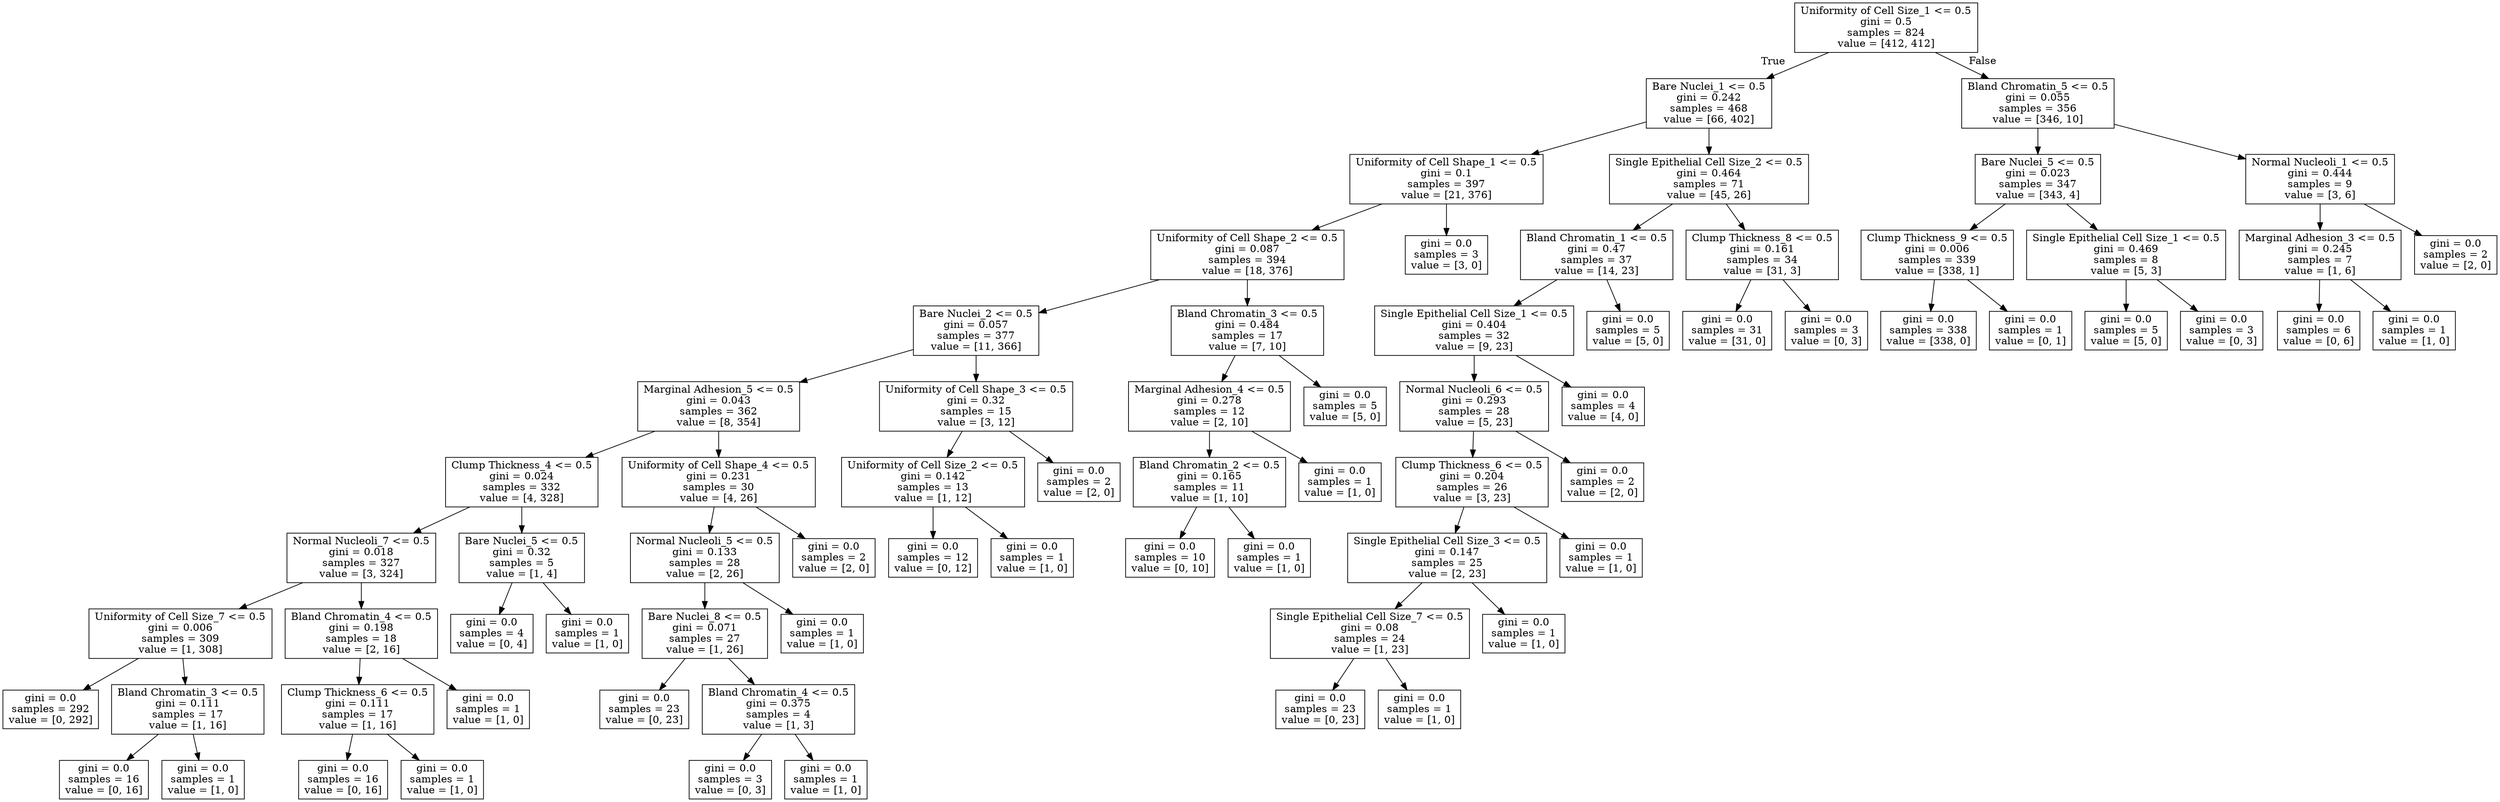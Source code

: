digraph Tree {
node [shape=box] ;
0 [label="Uniformity of Cell Size_1 <= 0.5\ngini = 0.5\nsamples = 824\nvalue = [412, 412]"] ;
1 [label="Bare Nuclei_1 <= 0.5\ngini = 0.242\nsamples = 468\nvalue = [66, 402]"] ;
0 -> 1 [labeldistance=2.5, labelangle=45, headlabel="True"] ;
2 [label="Uniformity of Cell Shape_1 <= 0.5\ngini = 0.1\nsamples = 397\nvalue = [21, 376]"] ;
1 -> 2 ;
3 [label="Uniformity of Cell Shape_2 <= 0.5\ngini = 0.087\nsamples = 394\nvalue = [18, 376]"] ;
2 -> 3 ;
4 [label="Bare Nuclei_2 <= 0.5\ngini = 0.057\nsamples = 377\nvalue = [11, 366]"] ;
3 -> 4 ;
5 [label="Marginal Adhesion_5 <= 0.5\ngini = 0.043\nsamples = 362\nvalue = [8, 354]"] ;
4 -> 5 ;
6 [label="Clump Thickness_4 <= 0.5\ngini = 0.024\nsamples = 332\nvalue = [4, 328]"] ;
5 -> 6 ;
7 [label="Normal Nucleoli_7 <= 0.5\ngini = 0.018\nsamples = 327\nvalue = [3, 324]"] ;
6 -> 7 ;
8 [label="Uniformity of Cell Size_7 <= 0.5\ngini = 0.006\nsamples = 309\nvalue = [1, 308]"] ;
7 -> 8 ;
9 [label="gini = 0.0\nsamples = 292\nvalue = [0, 292]"] ;
8 -> 9 ;
10 [label="Bland Chromatin_3 <= 0.5\ngini = 0.111\nsamples = 17\nvalue = [1, 16]"] ;
8 -> 10 ;
11 [label="gini = 0.0\nsamples = 16\nvalue = [0, 16]"] ;
10 -> 11 ;
12 [label="gini = 0.0\nsamples = 1\nvalue = [1, 0]"] ;
10 -> 12 ;
13 [label="Bland Chromatin_4 <= 0.5\ngini = 0.198\nsamples = 18\nvalue = [2, 16]"] ;
7 -> 13 ;
14 [label="Clump Thickness_6 <= 0.5\ngini = 0.111\nsamples = 17\nvalue = [1, 16]"] ;
13 -> 14 ;
15 [label="gini = 0.0\nsamples = 16\nvalue = [0, 16]"] ;
14 -> 15 ;
16 [label="gini = 0.0\nsamples = 1\nvalue = [1, 0]"] ;
14 -> 16 ;
17 [label="gini = 0.0\nsamples = 1\nvalue = [1, 0]"] ;
13 -> 17 ;
18 [label="Bare Nuclei_5 <= 0.5\ngini = 0.32\nsamples = 5\nvalue = [1, 4]"] ;
6 -> 18 ;
19 [label="gini = 0.0\nsamples = 4\nvalue = [0, 4]"] ;
18 -> 19 ;
20 [label="gini = 0.0\nsamples = 1\nvalue = [1, 0]"] ;
18 -> 20 ;
21 [label="Uniformity of Cell Shape_4 <= 0.5\ngini = 0.231\nsamples = 30\nvalue = [4, 26]"] ;
5 -> 21 ;
22 [label="Normal Nucleoli_5 <= 0.5\ngini = 0.133\nsamples = 28\nvalue = [2, 26]"] ;
21 -> 22 ;
23 [label="Bare Nuclei_8 <= 0.5\ngini = 0.071\nsamples = 27\nvalue = [1, 26]"] ;
22 -> 23 ;
24 [label="gini = 0.0\nsamples = 23\nvalue = [0, 23]"] ;
23 -> 24 ;
25 [label="Bland Chromatin_4 <= 0.5\ngini = 0.375\nsamples = 4\nvalue = [1, 3]"] ;
23 -> 25 ;
26 [label="gini = 0.0\nsamples = 3\nvalue = [0, 3]"] ;
25 -> 26 ;
27 [label="gini = 0.0\nsamples = 1\nvalue = [1, 0]"] ;
25 -> 27 ;
28 [label="gini = 0.0\nsamples = 1\nvalue = [1, 0]"] ;
22 -> 28 ;
29 [label="gini = 0.0\nsamples = 2\nvalue = [2, 0]"] ;
21 -> 29 ;
30 [label="Uniformity of Cell Shape_3 <= 0.5\ngini = 0.32\nsamples = 15\nvalue = [3, 12]"] ;
4 -> 30 ;
31 [label="Uniformity of Cell Size_2 <= 0.5\ngini = 0.142\nsamples = 13\nvalue = [1, 12]"] ;
30 -> 31 ;
32 [label="gini = 0.0\nsamples = 12\nvalue = [0, 12]"] ;
31 -> 32 ;
33 [label="gini = 0.0\nsamples = 1\nvalue = [1, 0]"] ;
31 -> 33 ;
34 [label="gini = 0.0\nsamples = 2\nvalue = [2, 0]"] ;
30 -> 34 ;
35 [label="Bland Chromatin_3 <= 0.5\ngini = 0.484\nsamples = 17\nvalue = [7, 10]"] ;
3 -> 35 ;
36 [label="Marginal Adhesion_4 <= 0.5\ngini = 0.278\nsamples = 12\nvalue = [2, 10]"] ;
35 -> 36 ;
37 [label="Bland Chromatin_2 <= 0.5\ngini = 0.165\nsamples = 11\nvalue = [1, 10]"] ;
36 -> 37 ;
38 [label="gini = 0.0\nsamples = 10\nvalue = [0, 10]"] ;
37 -> 38 ;
39 [label="gini = 0.0\nsamples = 1\nvalue = [1, 0]"] ;
37 -> 39 ;
40 [label="gini = 0.0\nsamples = 1\nvalue = [1, 0]"] ;
36 -> 40 ;
41 [label="gini = 0.0\nsamples = 5\nvalue = [5, 0]"] ;
35 -> 41 ;
42 [label="gini = 0.0\nsamples = 3\nvalue = [3, 0]"] ;
2 -> 42 ;
43 [label="Single Epithelial Cell Size_2 <= 0.5\ngini = 0.464\nsamples = 71\nvalue = [45, 26]"] ;
1 -> 43 ;
44 [label="Bland Chromatin_1 <= 0.5\ngini = 0.47\nsamples = 37\nvalue = [14, 23]"] ;
43 -> 44 ;
45 [label="Single Epithelial Cell Size_1 <= 0.5\ngini = 0.404\nsamples = 32\nvalue = [9, 23]"] ;
44 -> 45 ;
46 [label="Normal Nucleoli_6 <= 0.5\ngini = 0.293\nsamples = 28\nvalue = [5, 23]"] ;
45 -> 46 ;
47 [label="Clump Thickness_6 <= 0.5\ngini = 0.204\nsamples = 26\nvalue = [3, 23]"] ;
46 -> 47 ;
48 [label="Single Epithelial Cell Size_3 <= 0.5\ngini = 0.147\nsamples = 25\nvalue = [2, 23]"] ;
47 -> 48 ;
49 [label="Single Epithelial Cell Size_7 <= 0.5\ngini = 0.08\nsamples = 24\nvalue = [1, 23]"] ;
48 -> 49 ;
50 [label="gini = 0.0\nsamples = 23\nvalue = [0, 23]"] ;
49 -> 50 ;
51 [label="gini = 0.0\nsamples = 1\nvalue = [1, 0]"] ;
49 -> 51 ;
52 [label="gini = 0.0\nsamples = 1\nvalue = [1, 0]"] ;
48 -> 52 ;
53 [label="gini = 0.0\nsamples = 1\nvalue = [1, 0]"] ;
47 -> 53 ;
54 [label="gini = 0.0\nsamples = 2\nvalue = [2, 0]"] ;
46 -> 54 ;
55 [label="gini = 0.0\nsamples = 4\nvalue = [4, 0]"] ;
45 -> 55 ;
56 [label="gini = 0.0\nsamples = 5\nvalue = [5, 0]"] ;
44 -> 56 ;
57 [label="Clump Thickness_8 <= 0.5\ngini = 0.161\nsamples = 34\nvalue = [31, 3]"] ;
43 -> 57 ;
58 [label="gini = 0.0\nsamples = 31\nvalue = [31, 0]"] ;
57 -> 58 ;
59 [label="gini = 0.0\nsamples = 3\nvalue = [0, 3]"] ;
57 -> 59 ;
60 [label="Bland Chromatin_5 <= 0.5\ngini = 0.055\nsamples = 356\nvalue = [346, 10]"] ;
0 -> 60 [labeldistance=2.5, labelangle=-45, headlabel="False"] ;
61 [label="Bare Nuclei_5 <= 0.5\ngini = 0.023\nsamples = 347\nvalue = [343, 4]"] ;
60 -> 61 ;
62 [label="Clump Thickness_9 <= 0.5\ngini = 0.006\nsamples = 339\nvalue = [338, 1]"] ;
61 -> 62 ;
63 [label="gini = 0.0\nsamples = 338\nvalue = [338, 0]"] ;
62 -> 63 ;
64 [label="gini = 0.0\nsamples = 1\nvalue = [0, 1]"] ;
62 -> 64 ;
65 [label="Single Epithelial Cell Size_1 <= 0.5\ngini = 0.469\nsamples = 8\nvalue = [5, 3]"] ;
61 -> 65 ;
66 [label="gini = 0.0\nsamples = 5\nvalue = [5, 0]"] ;
65 -> 66 ;
67 [label="gini = 0.0\nsamples = 3\nvalue = [0, 3]"] ;
65 -> 67 ;
68 [label="Normal Nucleoli_1 <= 0.5\ngini = 0.444\nsamples = 9\nvalue = [3, 6]"] ;
60 -> 68 ;
69 [label="Marginal Adhesion_3 <= 0.5\ngini = 0.245\nsamples = 7\nvalue = [1, 6]"] ;
68 -> 69 ;
70 [label="gini = 0.0\nsamples = 6\nvalue = [0, 6]"] ;
69 -> 70 ;
71 [label="gini = 0.0\nsamples = 1\nvalue = [1, 0]"] ;
69 -> 71 ;
72 [label="gini = 0.0\nsamples = 2\nvalue = [2, 0]"] ;
68 -> 72 ;
}
